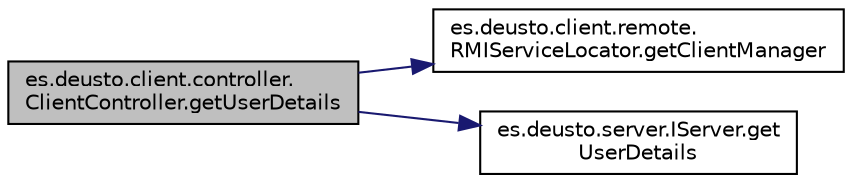 digraph "es.deusto.client.controller.ClientController.getUserDetails"
{
 // LATEX_PDF_SIZE
  edge [fontname="Helvetica",fontsize="10",labelfontname="Helvetica",labelfontsize="10"];
  node [fontname="Helvetica",fontsize="10",shape=record];
  rankdir="LR";
  Node25 [label="es.deusto.client.controller.\lClientController.getUserDetails",height=0.2,width=0.4,color="black", fillcolor="grey75", style="filled", fontcolor="black",tooltip=" "];
  Node25 -> Node26 [color="midnightblue",fontsize="10",style="solid",fontname="Helvetica"];
  Node26 [label="es.deusto.client.remote.\lRMIServiceLocator.getClientManager",height=0.2,width=0.4,color="black", fillcolor="white", style="filled",URL="$classes_1_1deusto_1_1client_1_1remote_1_1_r_m_i_service_locator.html#ade08376a63a3e1a5ca512986e86478d5",tooltip=" "];
  Node25 -> Node27 [color="midnightblue",fontsize="10",style="solid",fontname="Helvetica"];
  Node27 [label="es.deusto.server.IServer.get\lUserDetails",height=0.2,width=0.4,color="black", fillcolor="white", style="filled",URL="$interfacees_1_1deusto_1_1server_1_1_i_server.html#a2dcd7f0b0e157eb797e20432c0b0e971",tooltip=" "];
}
